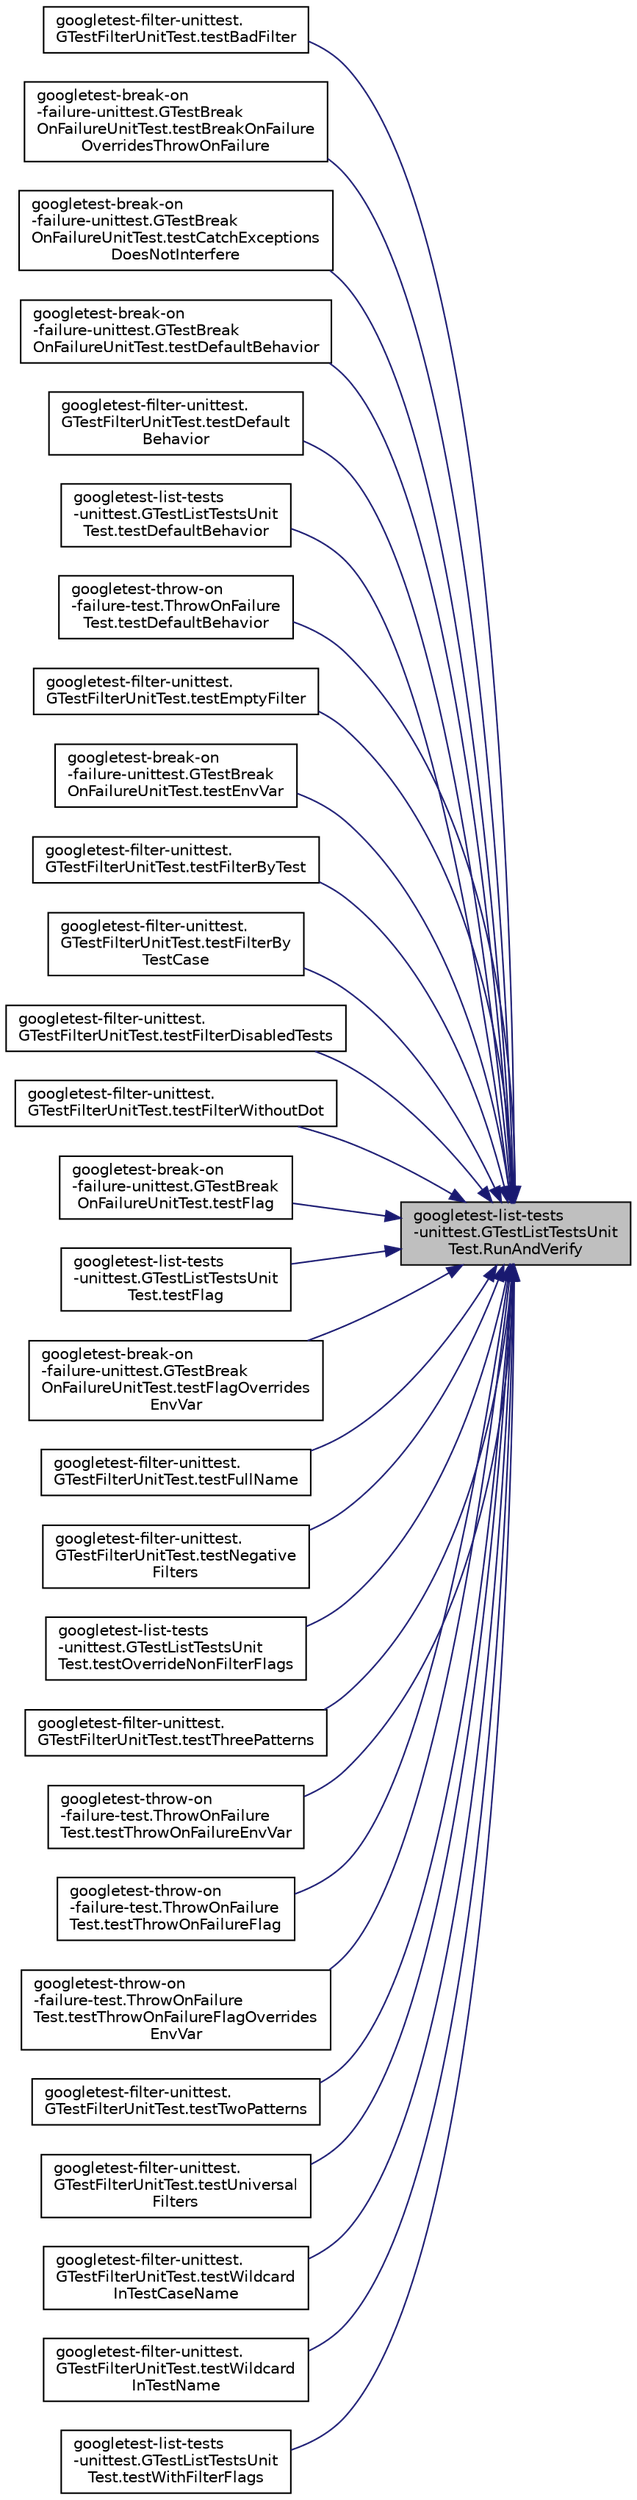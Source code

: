 digraph "googletest-list-tests-unittest.GTestListTestsUnitTest.RunAndVerify"
{
 // LATEX_PDF_SIZE
  bgcolor="transparent";
  edge [fontname="Helvetica",fontsize="10",labelfontname="Helvetica",labelfontsize="10"];
  node [fontname="Helvetica",fontsize="10",shape=record];
  rankdir="RL";
  Node1 [label="googletest-list-tests\l-unittest.GTestListTestsUnit\lTest.RunAndVerify",height=0.2,width=0.4,color="black", fillcolor="grey75", style="filled", fontcolor="black",tooltip=" "];
  Node1 -> Node2 [dir="back",color="midnightblue",fontsize="10",style="solid",fontname="Helvetica"];
  Node2 [label="googletest-filter-unittest.\lGTestFilterUnitTest.testBadFilter",height=0.2,width=0.4,color="black",URL="$classgoogletest-filter-unittest_1_1GTestFilterUnitTest.html#a06eb05518484509b13dc139aafd610ce",tooltip=" "];
  Node1 -> Node3 [dir="back",color="midnightblue",fontsize="10",style="solid",fontname="Helvetica"];
  Node3 [label="googletest-break-on\l-failure-unittest.GTestBreak\lOnFailureUnitTest.testBreakOnFailure\lOverridesThrowOnFailure",height=0.2,width=0.4,color="black",URL="$classgoogletest-break-on-failure-unittest_1_1GTestBreakOnFailureUnitTest.html#a75a96ff28298ed6901203f52684331b8",tooltip=" "];
  Node1 -> Node4 [dir="back",color="midnightblue",fontsize="10",style="solid",fontname="Helvetica"];
  Node4 [label="googletest-break-on\l-failure-unittest.GTestBreak\lOnFailureUnitTest.testCatchExceptions\lDoesNotInterfere",height=0.2,width=0.4,color="black",URL="$classgoogletest-break-on-failure-unittest_1_1GTestBreakOnFailureUnitTest.html#afe31b01f820ac3d69465db8c69490c2d",tooltip=" "];
  Node1 -> Node5 [dir="back",color="midnightblue",fontsize="10",style="solid",fontname="Helvetica"];
  Node5 [label="googletest-break-on\l-failure-unittest.GTestBreak\lOnFailureUnitTest.testDefaultBehavior",height=0.2,width=0.4,color="black",URL="$classgoogletest-break-on-failure-unittest_1_1GTestBreakOnFailureUnitTest.html#a68448a786ffe492e830d82ee1a22742e",tooltip=" "];
  Node1 -> Node6 [dir="back",color="midnightblue",fontsize="10",style="solid",fontname="Helvetica"];
  Node6 [label="googletest-filter-unittest.\lGTestFilterUnitTest.testDefault\lBehavior",height=0.2,width=0.4,color="black",URL="$classgoogletest-filter-unittest_1_1GTestFilterUnitTest.html#aeef08240778b82270e432ce3ab1186eb",tooltip=" "];
  Node1 -> Node7 [dir="back",color="midnightblue",fontsize="10",style="solid",fontname="Helvetica"];
  Node7 [label="googletest-list-tests\l-unittest.GTestListTestsUnit\lTest.testDefaultBehavior",height=0.2,width=0.4,color="black",URL="$classgoogletest-list-tests-unittest_1_1GTestListTestsUnitTest.html#aacba8c9eaef1b649ba40ede17218d0f1",tooltip=" "];
  Node1 -> Node8 [dir="back",color="midnightblue",fontsize="10",style="solid",fontname="Helvetica"];
  Node8 [label="googletest-throw-on\l-failure-test.ThrowOnFailure\lTest.testDefaultBehavior",height=0.2,width=0.4,color="black",URL="$classgoogletest-throw-on-failure-test_1_1ThrowOnFailureTest.html#a55494f56e9674d086077e82583e8f823",tooltip=" "];
  Node1 -> Node9 [dir="back",color="midnightblue",fontsize="10",style="solid",fontname="Helvetica"];
  Node9 [label="googletest-filter-unittest.\lGTestFilterUnitTest.testEmptyFilter",height=0.2,width=0.4,color="black",URL="$classgoogletest-filter-unittest_1_1GTestFilterUnitTest.html#aeaa447047f82973a4ef02e20d5cb2d19",tooltip=" "];
  Node1 -> Node10 [dir="back",color="midnightblue",fontsize="10",style="solid",fontname="Helvetica"];
  Node10 [label="googletest-break-on\l-failure-unittest.GTestBreak\lOnFailureUnitTest.testEnvVar",height=0.2,width=0.4,color="black",URL="$classgoogletest-break-on-failure-unittest_1_1GTestBreakOnFailureUnitTest.html#a8981e95089e39d0c06fe0dd02dcb9bb7",tooltip=" "];
  Node1 -> Node11 [dir="back",color="midnightblue",fontsize="10",style="solid",fontname="Helvetica"];
  Node11 [label="googletest-filter-unittest.\lGTestFilterUnitTest.testFilterByTest",height=0.2,width=0.4,color="black",URL="$classgoogletest-filter-unittest_1_1GTestFilterUnitTest.html#a5665345aa2e94412fd65b19bc5077342",tooltip=" "];
  Node1 -> Node12 [dir="back",color="midnightblue",fontsize="10",style="solid",fontname="Helvetica"];
  Node12 [label="googletest-filter-unittest.\lGTestFilterUnitTest.testFilterBy\lTestCase",height=0.2,width=0.4,color="black",URL="$classgoogletest-filter-unittest_1_1GTestFilterUnitTest.html#ac67334a27bf7aaf4d817d41e6bcd4469",tooltip=" "];
  Node1 -> Node13 [dir="back",color="midnightblue",fontsize="10",style="solid",fontname="Helvetica"];
  Node13 [label="googletest-filter-unittest.\lGTestFilterUnitTest.testFilterDisabledTests",height=0.2,width=0.4,color="black",URL="$classgoogletest-filter-unittest_1_1GTestFilterUnitTest.html#ada479753ed1c6007647252922f713ffc",tooltip=" "];
  Node1 -> Node14 [dir="back",color="midnightblue",fontsize="10",style="solid",fontname="Helvetica"];
  Node14 [label="googletest-filter-unittest.\lGTestFilterUnitTest.testFilterWithoutDot",height=0.2,width=0.4,color="black",URL="$classgoogletest-filter-unittest_1_1GTestFilterUnitTest.html#a3a7d87e91ab92004b55affc8a0f76305",tooltip=" "];
  Node1 -> Node15 [dir="back",color="midnightblue",fontsize="10",style="solid",fontname="Helvetica"];
  Node15 [label="googletest-break-on\l-failure-unittest.GTestBreak\lOnFailureUnitTest.testFlag",height=0.2,width=0.4,color="black",URL="$classgoogletest-break-on-failure-unittest_1_1GTestBreakOnFailureUnitTest.html#abb611980cd810b5d79e39c5973858a49",tooltip=" "];
  Node1 -> Node16 [dir="back",color="midnightblue",fontsize="10",style="solid",fontname="Helvetica"];
  Node16 [label="googletest-list-tests\l-unittest.GTestListTestsUnit\lTest.testFlag",height=0.2,width=0.4,color="black",URL="$classgoogletest-list-tests-unittest_1_1GTestListTestsUnitTest.html#a8f5b423963d862456348a8903ccdfade",tooltip=" "];
  Node1 -> Node17 [dir="back",color="midnightblue",fontsize="10",style="solid",fontname="Helvetica"];
  Node17 [label="googletest-break-on\l-failure-unittest.GTestBreak\lOnFailureUnitTest.testFlagOverrides\lEnvVar",height=0.2,width=0.4,color="black",URL="$classgoogletest-break-on-failure-unittest_1_1GTestBreakOnFailureUnitTest.html#ae6586983cbfbe7b25a5c406814148621",tooltip=" "];
  Node1 -> Node18 [dir="back",color="midnightblue",fontsize="10",style="solid",fontname="Helvetica"];
  Node18 [label="googletest-filter-unittest.\lGTestFilterUnitTest.testFullName",height=0.2,width=0.4,color="black",URL="$classgoogletest-filter-unittest_1_1GTestFilterUnitTest.html#a2fb67be78a3c92dcbae64479b220fe0f",tooltip=" "];
  Node1 -> Node19 [dir="back",color="midnightblue",fontsize="10",style="solid",fontname="Helvetica"];
  Node19 [label="googletest-filter-unittest.\lGTestFilterUnitTest.testNegative\lFilters",height=0.2,width=0.4,color="black",URL="$classgoogletest-filter-unittest_1_1GTestFilterUnitTest.html#a8484038c90290d2a4a50a3ab3601436e",tooltip=" "];
  Node1 -> Node20 [dir="back",color="midnightblue",fontsize="10",style="solid",fontname="Helvetica"];
  Node20 [label="googletest-list-tests\l-unittest.GTestListTestsUnit\lTest.testOverrideNonFilterFlags",height=0.2,width=0.4,color="black",URL="$classgoogletest-list-tests-unittest_1_1GTestListTestsUnitTest.html#a961396c3c2b8d22f6491beb5348594aa",tooltip=" "];
  Node1 -> Node21 [dir="back",color="midnightblue",fontsize="10",style="solid",fontname="Helvetica"];
  Node21 [label="googletest-filter-unittest.\lGTestFilterUnitTest.testThreePatterns",height=0.2,width=0.4,color="black",URL="$classgoogletest-filter-unittest_1_1GTestFilterUnitTest.html#aab0836fe1e7c7c6af6b8b94f08475d3b",tooltip=" "];
  Node1 -> Node22 [dir="back",color="midnightblue",fontsize="10",style="solid",fontname="Helvetica"];
  Node22 [label="googletest-throw-on\l-failure-test.ThrowOnFailure\lTest.testThrowOnFailureEnvVar",height=0.2,width=0.4,color="black",URL="$classgoogletest-throw-on-failure-test_1_1ThrowOnFailureTest.html#a8ab58ce03ffb9fa474a6c9282bb13021",tooltip=" "];
  Node1 -> Node23 [dir="back",color="midnightblue",fontsize="10",style="solid",fontname="Helvetica"];
  Node23 [label="googletest-throw-on\l-failure-test.ThrowOnFailure\lTest.testThrowOnFailureFlag",height=0.2,width=0.4,color="black",URL="$classgoogletest-throw-on-failure-test_1_1ThrowOnFailureTest.html#aeded6eb7d9c7e95f4d18768c4a767eaf",tooltip=" "];
  Node1 -> Node24 [dir="back",color="midnightblue",fontsize="10",style="solid",fontname="Helvetica"];
  Node24 [label="googletest-throw-on\l-failure-test.ThrowOnFailure\lTest.testThrowOnFailureFlagOverrides\lEnvVar",height=0.2,width=0.4,color="black",URL="$classgoogletest-throw-on-failure-test_1_1ThrowOnFailureTest.html#a18515553dbfe7b3e6ed6449fa81893c1",tooltip=" "];
  Node1 -> Node25 [dir="back",color="midnightblue",fontsize="10",style="solid",fontname="Helvetica"];
  Node25 [label="googletest-filter-unittest.\lGTestFilterUnitTest.testTwoPatterns",height=0.2,width=0.4,color="black",URL="$classgoogletest-filter-unittest_1_1GTestFilterUnitTest.html#a7b2e7e1424bd6be9cbd15a401017c442",tooltip=" "];
  Node1 -> Node26 [dir="back",color="midnightblue",fontsize="10",style="solid",fontname="Helvetica"];
  Node26 [label="googletest-filter-unittest.\lGTestFilterUnitTest.testUniversal\lFilters",height=0.2,width=0.4,color="black",URL="$classgoogletest-filter-unittest_1_1GTestFilterUnitTest.html#a6b3267ec5eb1a4d335d2f969d28329dd",tooltip=" "];
  Node1 -> Node27 [dir="back",color="midnightblue",fontsize="10",style="solid",fontname="Helvetica"];
  Node27 [label="googletest-filter-unittest.\lGTestFilterUnitTest.testWildcard\lInTestCaseName",height=0.2,width=0.4,color="black",URL="$classgoogletest-filter-unittest_1_1GTestFilterUnitTest.html#a6bc13581aeb86a199706fd2592b5b5e5",tooltip=" "];
  Node1 -> Node28 [dir="back",color="midnightblue",fontsize="10",style="solid",fontname="Helvetica"];
  Node28 [label="googletest-filter-unittest.\lGTestFilterUnitTest.testWildcard\lInTestName",height=0.2,width=0.4,color="black",URL="$classgoogletest-filter-unittest_1_1GTestFilterUnitTest.html#a57c51a39e4e5578dc6e0a0dd47c2875c",tooltip=" "];
  Node1 -> Node29 [dir="back",color="midnightblue",fontsize="10",style="solid",fontname="Helvetica"];
  Node29 [label="googletest-list-tests\l-unittest.GTestListTestsUnit\lTest.testWithFilterFlags",height=0.2,width=0.4,color="black",URL="$classgoogletest-list-tests-unittest_1_1GTestListTestsUnitTest.html#adb60d2295fee8ed4af2a5ee1a32e5778",tooltip=" "];
}
